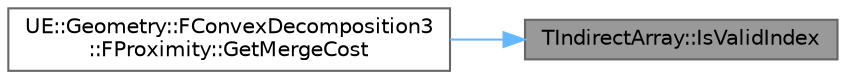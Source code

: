 digraph "TIndirectArray::IsValidIndex"
{
 // INTERACTIVE_SVG=YES
 // LATEX_PDF_SIZE
  bgcolor="transparent";
  edge [fontname=Helvetica,fontsize=10,labelfontname=Helvetica,labelfontsize=10];
  node [fontname=Helvetica,fontsize=10,shape=box,height=0.2,width=0.4];
  rankdir="RL";
  Node1 [id="Node000001",label="TIndirectArray::IsValidIndex",height=0.2,width=0.4,color="gray40", fillcolor="grey60", style="filled", fontcolor="black",tooltip="Tests if index is valid, i.e."];
  Node1 -> Node2 [id="edge1_Node000001_Node000002",dir="back",color="steelblue1",style="solid",tooltip=" "];
  Node2 [id="Node000002",label="UE::Geometry::FConvexDecomposition3\l::FProximity::GetMergeCost",height=0.2,width=0.4,color="grey40", fillcolor="white", style="filled",URL="$da/d5e/structUE_1_1Geometry_1_1FConvexDecomposition3_1_1FProximity.html#acceeb3a832e7c6a29f5b8858d6ac18c1",tooltip=" "];
}
